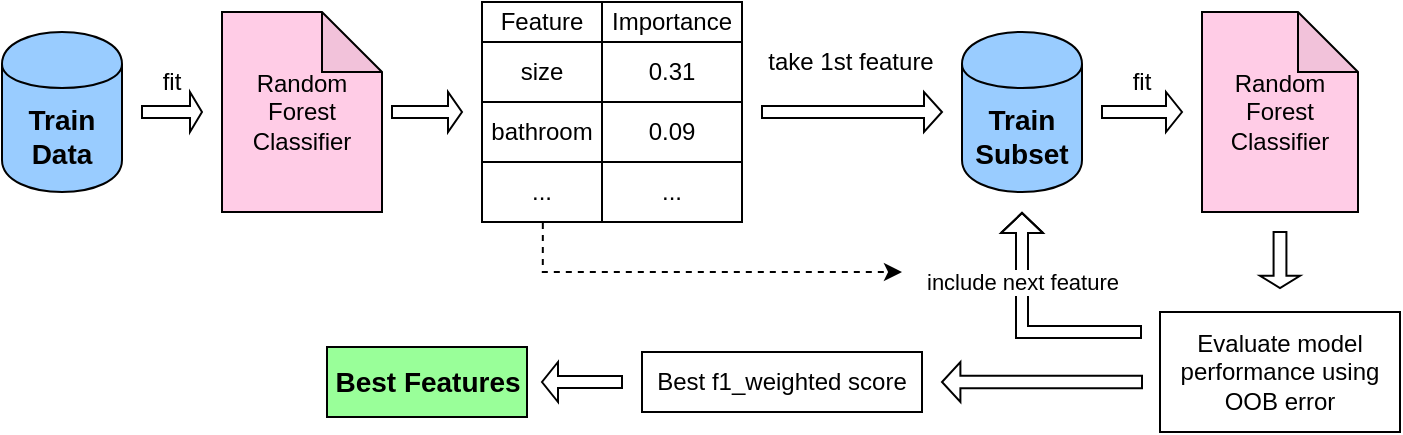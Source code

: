 <mxfile version="24.4.4" type="google">
  <diagram name="Pàgina-1" id="C4M9PUVHXVZwdYtfMSyS">
    <mxGraphModel grid="1" page="1" gridSize="10" guides="1" tooltips="1" connect="1" arrows="1" fold="1" pageScale="1" pageWidth="827" pageHeight="1169" math="0" shadow="0">
      <root>
        <mxCell id="0" />
        <mxCell id="1" parent="0" />
        <mxCell id="5yqSZOtJbwfrxuhBmMWn-2" value="&lt;b&gt;&lt;font style=&quot;font-size: 14px;&quot;&gt;Train Data&lt;/font&gt;&lt;/b&gt;" style="shape=cylinder;whiteSpace=wrap;html=1;boundedLbl=1;backgroundOutline=1;fillColor=#99CCFF;" vertex="1" parent="1">
          <mxGeometry x="30" y="220" width="60" height="80" as="geometry" />
        </mxCell>
        <mxCell id="5yqSZOtJbwfrxuhBmMWn-5" value="Random Forest Classifier" style="shape=note;whiteSpace=wrap;html=1;backgroundOutline=1;darkOpacity=0.05;fillColor=#FFCCE6;" vertex="1" parent="1">
          <mxGeometry x="140" y="210" width="80" height="100" as="geometry" />
        </mxCell>
        <mxCell id="5yqSZOtJbwfrxuhBmMWn-8" value="" style="shape=singleArrow;whiteSpace=wrap;html=1;" vertex="1" parent="1">
          <mxGeometry x="100" y="250" width="30" height="20" as="geometry" />
        </mxCell>
        <mxCell id="5yqSZOtJbwfrxuhBmMWn-48" value="" style="shape=table;startSize=0;container=1;collapsible=0;childLayout=tableLayout;" vertex="1" parent="1">
          <mxGeometry x="270" y="205" width="130" height="110" as="geometry" />
        </mxCell>
        <mxCell id="5yqSZOtJbwfrxuhBmMWn-49" value="" style="shape=tableRow;horizontal=0;startSize=0;swimlaneHead=0;swimlaneBody=0;strokeColor=inherit;top=0;left=0;bottom=0;right=0;collapsible=0;dropTarget=0;fillColor=none;points=[[0,0.5],[1,0.5]];portConstraint=eastwest;" vertex="1" parent="5yqSZOtJbwfrxuhBmMWn-48">
          <mxGeometry width="130" height="20" as="geometry" />
        </mxCell>
        <mxCell id="5yqSZOtJbwfrxuhBmMWn-50" value="Feature" style="shape=partialRectangle;html=1;whiteSpace=wrap;connectable=0;strokeColor=inherit;overflow=hidden;fillColor=none;top=0;left=0;bottom=0;right=0;pointerEvents=1;" vertex="1" parent="5yqSZOtJbwfrxuhBmMWn-49">
          <mxGeometry width="60" height="20" as="geometry">
            <mxRectangle width="60" height="20" as="alternateBounds" />
          </mxGeometry>
        </mxCell>
        <mxCell id="5yqSZOtJbwfrxuhBmMWn-51" value="Importance" style="shape=partialRectangle;html=1;whiteSpace=wrap;connectable=0;strokeColor=inherit;overflow=hidden;fillColor=none;top=0;left=0;bottom=0;right=0;pointerEvents=1;" vertex="1" parent="5yqSZOtJbwfrxuhBmMWn-49">
          <mxGeometry x="60" width="70" height="20" as="geometry">
            <mxRectangle width="70" height="20" as="alternateBounds" />
          </mxGeometry>
        </mxCell>
        <mxCell id="5yqSZOtJbwfrxuhBmMWn-52" value="" style="shape=tableRow;horizontal=0;startSize=0;swimlaneHead=0;swimlaneBody=0;strokeColor=inherit;top=0;left=0;bottom=0;right=0;collapsible=0;dropTarget=0;fillColor=none;points=[[0,0.5],[1,0.5]];portConstraint=eastwest;" vertex="1" parent="5yqSZOtJbwfrxuhBmMWn-48">
          <mxGeometry y="20" width="130" height="30" as="geometry" />
        </mxCell>
        <mxCell id="5yqSZOtJbwfrxuhBmMWn-53" value="size" style="shape=partialRectangle;html=1;whiteSpace=wrap;connectable=0;strokeColor=inherit;overflow=hidden;fillColor=none;top=0;left=0;bottom=0;right=0;pointerEvents=1;" vertex="1" parent="5yqSZOtJbwfrxuhBmMWn-52">
          <mxGeometry width="60" height="30" as="geometry">
            <mxRectangle width="60" height="30" as="alternateBounds" />
          </mxGeometry>
        </mxCell>
        <mxCell id="5yqSZOtJbwfrxuhBmMWn-54" value="0.31" style="shape=partialRectangle;html=1;whiteSpace=wrap;connectable=0;strokeColor=inherit;overflow=hidden;fillColor=none;top=0;left=0;bottom=0;right=0;pointerEvents=1;" vertex="1" parent="5yqSZOtJbwfrxuhBmMWn-52">
          <mxGeometry x="60" width="70" height="30" as="geometry">
            <mxRectangle width="70" height="30" as="alternateBounds" />
          </mxGeometry>
        </mxCell>
        <mxCell id="5yqSZOtJbwfrxuhBmMWn-55" value="" style="shape=tableRow;horizontal=0;startSize=0;swimlaneHead=0;swimlaneBody=0;strokeColor=inherit;top=0;left=0;bottom=0;right=0;collapsible=0;dropTarget=0;fillColor=none;points=[[0,0.5],[1,0.5]];portConstraint=eastwest;" vertex="1" parent="5yqSZOtJbwfrxuhBmMWn-48">
          <mxGeometry y="50" width="130" height="30" as="geometry" />
        </mxCell>
        <mxCell id="5yqSZOtJbwfrxuhBmMWn-56" value="bathroom" style="shape=partialRectangle;html=1;whiteSpace=wrap;connectable=0;strokeColor=inherit;overflow=hidden;fillColor=none;top=0;left=0;bottom=0;right=0;pointerEvents=1;" vertex="1" parent="5yqSZOtJbwfrxuhBmMWn-55">
          <mxGeometry width="60" height="30" as="geometry">
            <mxRectangle width="60" height="30" as="alternateBounds" />
          </mxGeometry>
        </mxCell>
        <mxCell id="5yqSZOtJbwfrxuhBmMWn-57" value="0.09" style="shape=partialRectangle;html=1;whiteSpace=wrap;connectable=0;strokeColor=inherit;overflow=hidden;fillColor=none;top=0;left=0;bottom=0;right=0;pointerEvents=1;" vertex="1" parent="5yqSZOtJbwfrxuhBmMWn-55">
          <mxGeometry x="60" width="70" height="30" as="geometry">
            <mxRectangle width="70" height="30" as="alternateBounds" />
          </mxGeometry>
        </mxCell>
        <mxCell id="5yqSZOtJbwfrxuhBmMWn-58" value="" style="shape=tableRow;horizontal=0;startSize=0;swimlaneHead=0;swimlaneBody=0;strokeColor=inherit;top=0;left=0;bottom=0;right=0;collapsible=0;dropTarget=0;fillColor=none;points=[[0,0.5],[1,0.5]];portConstraint=eastwest;" vertex="1" parent="5yqSZOtJbwfrxuhBmMWn-48">
          <mxGeometry y="80" width="130" height="30" as="geometry" />
        </mxCell>
        <mxCell id="5yqSZOtJbwfrxuhBmMWn-59" value="..." style="shape=partialRectangle;html=1;whiteSpace=wrap;connectable=0;strokeColor=inherit;overflow=hidden;fillColor=none;top=0;left=0;bottom=0;right=0;pointerEvents=1;" vertex="1" parent="5yqSZOtJbwfrxuhBmMWn-58">
          <mxGeometry width="60" height="30" as="geometry">
            <mxRectangle width="60" height="30" as="alternateBounds" />
          </mxGeometry>
        </mxCell>
        <mxCell id="5yqSZOtJbwfrxuhBmMWn-60" value="..." style="shape=partialRectangle;html=1;whiteSpace=wrap;connectable=0;strokeColor=inherit;overflow=hidden;fillColor=none;top=0;left=0;bottom=0;right=0;pointerEvents=1;" vertex="1" parent="5yqSZOtJbwfrxuhBmMWn-58">
          <mxGeometry x="60" width="70" height="30" as="geometry">
            <mxRectangle width="70" height="30" as="alternateBounds" />
          </mxGeometry>
        </mxCell>
        <mxCell id="5yqSZOtJbwfrxuhBmMWn-61" value="" style="shape=singleArrow;whiteSpace=wrap;html=1;" vertex="1" parent="1">
          <mxGeometry x="225" y="250" width="35" height="20" as="geometry" />
        </mxCell>
        <mxCell id="heHmUau1WtLQ7vbN5ZSC-3" style="edgeStyle=orthogonalEdgeStyle;rounded=0;orthogonalLoop=1;jettySize=auto;html=1;shape=flexArrow;width=6;endSize=3;endWidth=14;" edge="1" parent="1">
          <mxGeometry relative="1" as="geometry">
            <mxPoint x="600" y="370" as="sourcePoint" />
            <mxPoint x="540" y="310" as="targetPoint" />
            <Array as="points">
              <mxPoint x="590" y="370" />
              <mxPoint x="540" y="370" />
            </Array>
          </mxGeometry>
        </mxCell>
        <mxCell id="phGdcPVQWKrGuyPVNNh_-8" value="include next feature" style="edgeLabel;html=1;align=center;verticalAlign=middle;resizable=0;points=[];" connectable="0" vertex="1" parent="heHmUau1WtLQ7vbN5ZSC-3">
          <mxGeometry x="0.54" y="-2" relative="1" as="geometry">
            <mxPoint x="-2" y="7" as="offset" />
          </mxGeometry>
        </mxCell>
        <mxCell id="5yqSZOtJbwfrxuhBmMWn-62" value="Random Forest Classifier" style="shape=note;whiteSpace=wrap;html=1;backgroundOutline=1;darkOpacity=0.05;fillColor=#FFCCE6;align=center;" vertex="1" parent="1">
          <mxGeometry x="630" y="210" width="78" height="100" as="geometry" />
        </mxCell>
        <mxCell id="5yqSZOtJbwfrxuhBmMWn-63" value="" style="shape=singleArrow;whiteSpace=wrap;html=1;rotation=0;arrowWidth=0.3;arrowSize=0.1;" vertex="1" parent="1">
          <mxGeometry x="410" y="250" width="90" height="20" as="geometry" />
        </mxCell>
        <mxCell id="5yqSZOtJbwfrxuhBmMWn-68" value="&lt;b&gt;&lt;font style=&quot;font-size: 14px;&quot;&gt;Train Subset&lt;/font&gt;&lt;/b&gt;" style="shape=cylinder;whiteSpace=wrap;html=1;boundedLbl=1;backgroundOutline=1;fillColor=#99CCFF;" vertex="1" parent="1">
          <mxGeometry x="510" y="220" width="60" height="80" as="geometry" />
        </mxCell>
        <mxCell id="5yqSZOtJbwfrxuhBmMWn-69" value="take 1st feature" style="text;html=1;align=center;verticalAlign=middle;whiteSpace=wrap;rounded=0;" vertex="1" parent="1">
          <mxGeometry x="407.5" y="220" width="92.5" height="30" as="geometry" />
        </mxCell>
        <mxCell id="heHmUau1WtLQ7vbN5ZSC-5" value="" style="shape=singleArrow;whiteSpace=wrap;html=1;rotation=-180;arrowWidth=0.317;arrowSize=0.092;" vertex="1" parent="1">
          <mxGeometry x="500" y="385" width="100" height="20" as="geometry" />
        </mxCell>
        <mxCell id="heHmUau1WtLQ7vbN5ZSC-6" value="&lt;b&gt;&lt;font style=&quot;font-size: 14px;&quot;&gt;Best Features&lt;/font&gt;&lt;/b&gt;" style="rounded=0;whiteSpace=wrap;html=1;fillColor=#99FF99;" vertex="1" parent="1">
          <mxGeometry x="192.5" y="377.5" width="100" height="35" as="geometry" />
        </mxCell>
        <mxCell id="heHmUau1WtLQ7vbN5ZSC-9" value="&lt;span style=&quot;&quot;&gt;Best f1_weighted score&lt;/span&gt;" style="rounded=0;whiteSpace=wrap;html=1;fillColor=#FFFFFF;align=center;" vertex="1" parent="1">
          <mxGeometry x="350" y="380" width="140" height="30" as="geometry" />
        </mxCell>
        <mxCell id="heHmUau1WtLQ7vbN5ZSC-10" value="" style="shape=singleArrow;whiteSpace=wrap;html=1;rotation=-180;" vertex="1" parent="1">
          <mxGeometry x="300" y="385" width="40" height="20" as="geometry" />
        </mxCell>
        <mxCell id="phGdcPVQWKrGuyPVNNh_-2" value="" style="shape=singleArrow;whiteSpace=wrap;html=1;" vertex="1" parent="1">
          <mxGeometry x="580" y="250" width="40" height="20" as="geometry" />
        </mxCell>
        <mxCell id="phGdcPVQWKrGuyPVNNh_-3" value="fit" style="text;html=1;align=center;verticalAlign=middle;whiteSpace=wrap;rounded=0;" vertex="1" parent="1">
          <mxGeometry x="85" y="230" width="60" height="30" as="geometry" />
        </mxCell>
        <mxCell id="phGdcPVQWKrGuyPVNNh_-4" value="fit" style="text;html=1;align=center;verticalAlign=middle;whiteSpace=wrap;rounded=0;" vertex="1" parent="1">
          <mxGeometry x="570" y="230" width="60" height="30" as="geometry" />
        </mxCell>
        <mxCell id="phGdcPVQWKrGuyPVNNh_-5" value="Evaluate model performance using OOB error" style="rounded=0;whiteSpace=wrap;html=1;" vertex="1" parent="1">
          <mxGeometry x="609" y="360" width="120" height="60" as="geometry" />
        </mxCell>
        <mxCell id="phGdcPVQWKrGuyPVNNh_-6" value="" style="shape=singleArrow;whiteSpace=wrap;html=1;rotation=90;arrowWidth=0.321;arrowSize=0.219;" vertex="1" parent="1">
          <mxGeometry x="655" y="324" width="28" height="20" as="geometry" />
        </mxCell>
        <mxCell id="phGdcPVQWKrGuyPVNNh_-10" style="edgeStyle=orthogonalEdgeStyle;rounded=0;orthogonalLoop=1;jettySize=auto;html=1;exitX=0.234;exitY=1.017;exitDx=0;exitDy=0;exitPerimeter=0;dashed=1;" edge="1" parent="1" source="5yqSZOtJbwfrxuhBmMWn-58">
          <mxGeometry relative="1" as="geometry">
            <mxPoint x="480" y="340" as="targetPoint" />
            <mxPoint x="330" y="340" as="sourcePoint" />
            <Array as="points">
              <mxPoint x="300" y="340" />
              <mxPoint x="480" y="340" />
            </Array>
          </mxGeometry>
        </mxCell>
      </root>
    </mxGraphModel>
  </diagram>
</mxfile>
